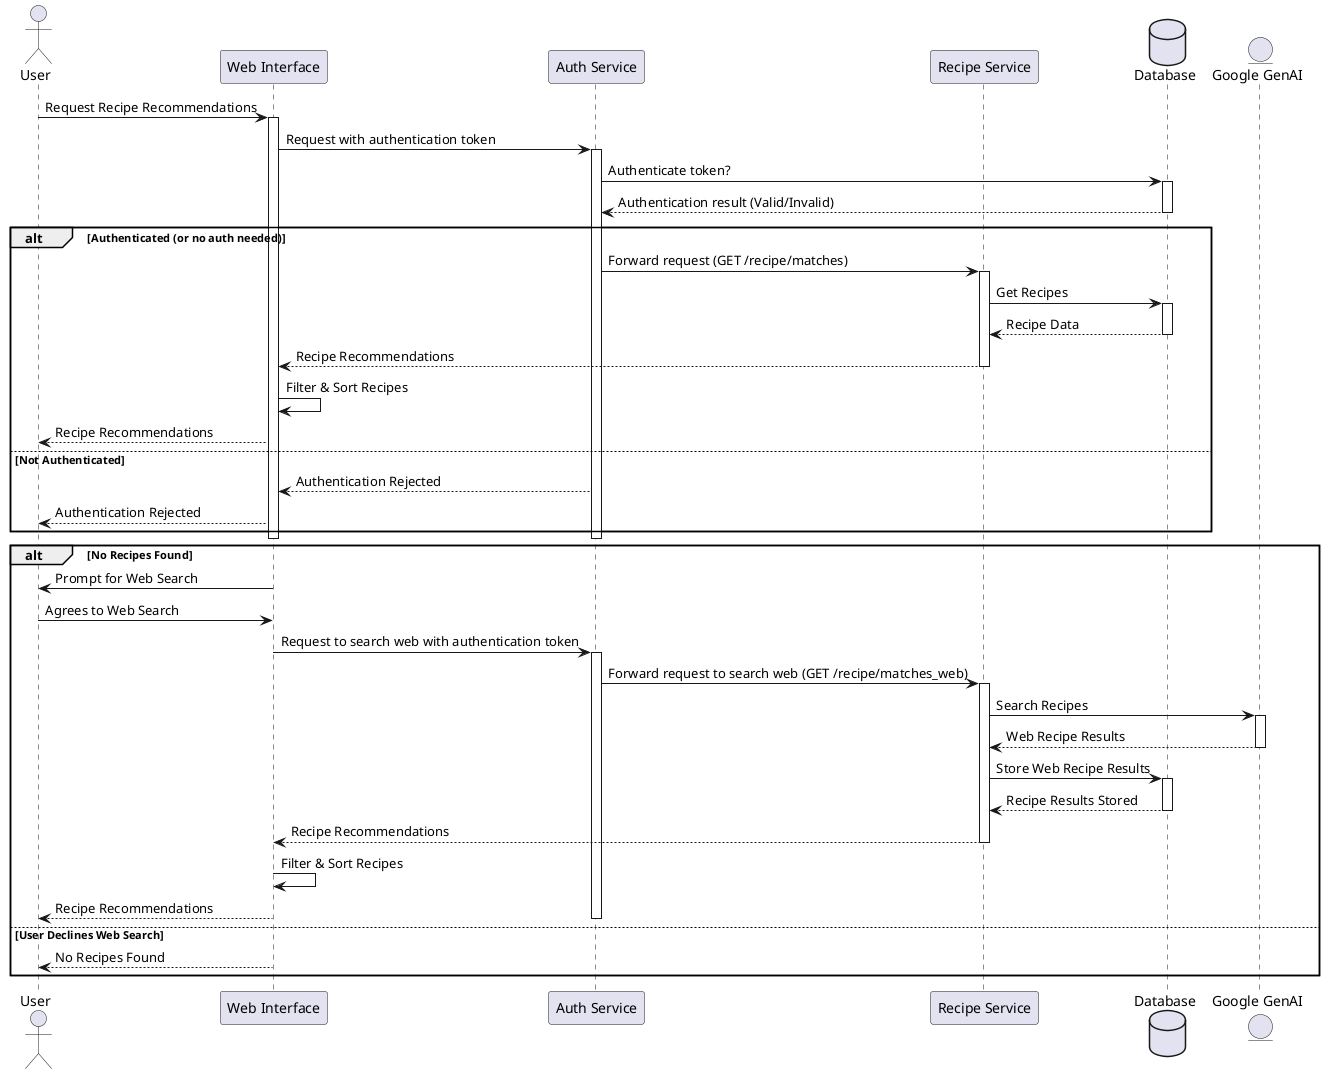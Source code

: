 @startuml
actor User
participant "Web Interface" as UI
participant "Auth Service" as AuthService
participant "Recipe Service" as RecipeService
database "Database" as DB
entity "Google GenAI" as GenAI

User -> UI : Request Recipe Recommendations
activate UI
UI -> AuthService : Request with authentication token
activate AuthService
AuthService -> DB : Authenticate token?
activate DB
DB --> AuthService : Authentication result (Valid/Invalid)
deactivate DB
alt Authenticated (or no auth needed)
    AuthService -> RecipeService : Forward request (GET /recipe/matches)
    activate RecipeService
    RecipeService -> DB : Get Recipes
    activate DB
    DB --> RecipeService : Recipe Data
    deactivate DB
    RecipeService --> UI : Recipe Recommendations
    deactivate RecipeService
    UI -> UI : Filter & Sort Recipes
    UI --> User : Recipe Recommendations
else Not Authenticated
    AuthService --> UI : Authentication Rejected
    UI --> User : Authentication Rejected
end
deactivate AuthService
deactivate UI

alt No Recipes Found
    UI -> User : Prompt for Web Search
    User -> UI : Agrees to Web Search
    UI -> AuthService : Request to search web with authentication token
    activate AuthService
    AuthService -> RecipeService : Forward request to search web (GET /recipe/matches_web)
    activate RecipeService
    RecipeService -> GenAI : Search Recipes
    activate GenAI
    GenAI --> RecipeService : Web Recipe Results
    deactivate GenAI
    RecipeService -> DB : Store Web Recipe Results
    activate DB
    DB --> RecipeService : Recipe Results Stored
    deactivate DB
    RecipeService --> UI : Recipe Recommendations
    deactivate RecipeService
    UI -> UI : Filter & Sort Recipes
    UI --> User : Recipe Recommendations
    deactivate AuthService
else User Declines Web Search
    UI --> User : No Recipes Found
end
@enduml
